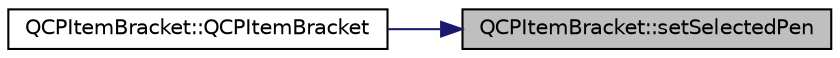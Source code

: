 digraph "QCPItemBracket::setSelectedPen"
{
 // LATEX_PDF_SIZE
  edge [fontname="Helvetica",fontsize="10",labelfontname="Helvetica",labelfontsize="10"];
  node [fontname="Helvetica",fontsize="10",shape=record];
  rankdir="RL";
  Node1 [label="QCPItemBracket::setSelectedPen",height=0.2,width=0.4,color="black", fillcolor="grey75", style="filled", fontcolor="black",tooltip=" "];
  Node1 -> Node2 [dir="back",color="midnightblue",fontsize="10",style="solid",fontname="Helvetica"];
  Node2 [label="QCPItemBracket::QCPItemBracket",height=0.2,width=0.4,color="black", fillcolor="white", style="filled",URL="$classQCPItemBracket.html#a44ecfa37a76de5e3549e2d61f9d8ee56",tooltip=" "];
}
